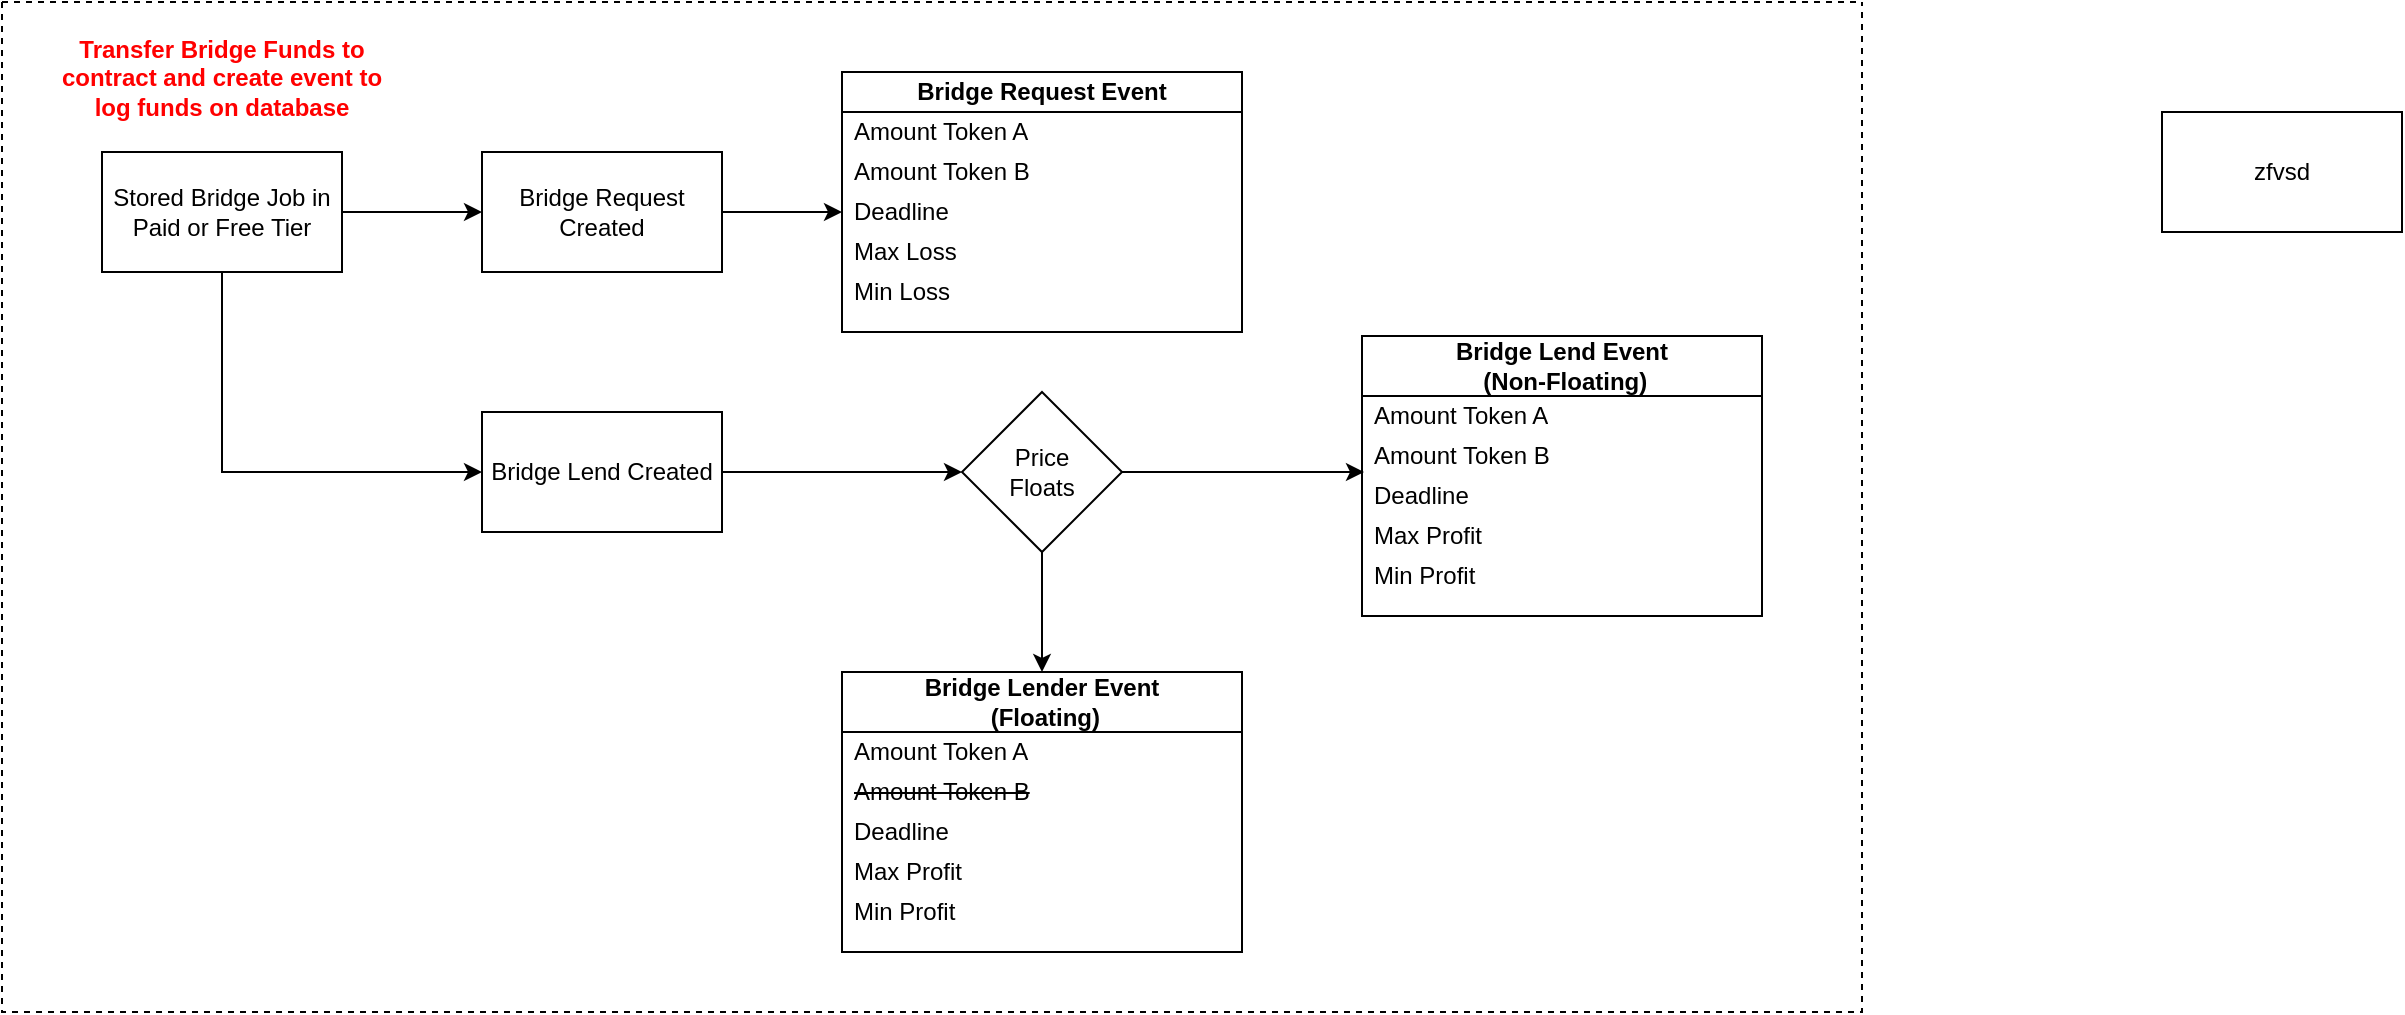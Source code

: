 <mxfile version="20.8.16" type="github">
  <diagram name="Page-1" id="QkQTOyqdhcAUaQ4kZpgD">
    <mxGraphModel dx="2899" dy="1066" grid="1" gridSize="10" guides="1" tooltips="1" connect="1" arrows="1" fold="1" page="1" pageScale="1" pageWidth="850" pageHeight="1100" math="0" shadow="0">
      <root>
        <mxCell id="0" />
        <mxCell id="1" parent="0" />
        <mxCell id="QyYDhKRWqpRVJ_-lQAJw-35" value="" style="swimlane;startSize=0;dashed=1;" vertex="1" parent="1">
          <mxGeometry x="-230" y="5" width="930" height="505" as="geometry" />
        </mxCell>
        <mxCell id="QyYDhKRWqpRVJ_-lQAJw-36" value="&lt;b&gt;Transfer Bridge Funds to contract and create event to log funds on database&lt;/b&gt;" style="text;html=1;align=center;verticalAlign=middle;whiteSpace=wrap;rounded=0;fontColor=#FF0000;" vertex="1" parent="QyYDhKRWqpRVJ_-lQAJw-35">
          <mxGeometry x="20" y="15" width="180" height="45" as="geometry" />
        </mxCell>
        <mxCell id="QyYDhKRWqpRVJ_-lQAJw-27" style="edgeStyle=orthogonalEdgeStyle;rounded=0;orthogonalLoop=1;jettySize=auto;html=1;exitX=1;exitY=0.5;exitDx=0;exitDy=0;" edge="1" parent="1" source="QyYDhKRWqpRVJ_-lQAJw-1" target="QyYDhKRWqpRVJ_-lQAJw-25">
          <mxGeometry relative="1" as="geometry" />
        </mxCell>
        <mxCell id="QyYDhKRWqpRVJ_-lQAJw-28" style="edgeStyle=orthogonalEdgeStyle;rounded=0;orthogonalLoop=1;jettySize=auto;html=1;exitX=0.5;exitY=1;exitDx=0;exitDy=0;entryX=0;entryY=0.5;entryDx=0;entryDy=0;" edge="1" parent="1" source="QyYDhKRWqpRVJ_-lQAJw-1" target="QyYDhKRWqpRVJ_-lQAJw-26">
          <mxGeometry relative="1" as="geometry" />
        </mxCell>
        <mxCell id="QyYDhKRWqpRVJ_-lQAJw-1" value="&lt;div&gt;Stored Bridge Job in Paid or Free Tier&lt;/div&gt;" style="rounded=0;whiteSpace=wrap;html=1;" vertex="1" parent="1">
          <mxGeometry x="-180" y="80" width="120" height="60" as="geometry" />
        </mxCell>
        <mxCell id="QyYDhKRWqpRVJ_-lQAJw-7" value="&lt;div&gt;Bridge Lender Event&lt;br&gt;&lt;/div&gt;&amp;nbsp;(Floating)" style="swimlane;whiteSpace=wrap;html=1;startSize=30;" vertex="1" parent="1">
          <mxGeometry x="190" y="340" width="200" height="140" as="geometry" />
        </mxCell>
        <mxCell id="QyYDhKRWqpRVJ_-lQAJw-10" value="Deadline" style="text;strokeColor=none;fillColor=none;align=left;verticalAlign=middle;spacingLeft=4;spacingRight=4;overflow=hidden;points=[[0,0.5],[1,0.5]];portConstraint=eastwest;rotatable=0;whiteSpace=wrap;html=1;" vertex="1" parent="QyYDhKRWqpRVJ_-lQAJw-7">
          <mxGeometry y="70" width="100" height="20" as="geometry" />
        </mxCell>
        <mxCell id="QyYDhKRWqpRVJ_-lQAJw-11" value="Amount Token A" style="text;strokeColor=none;fillColor=none;align=left;verticalAlign=middle;spacingLeft=4;spacingRight=4;overflow=hidden;points=[[0,0.5],[1,0.5]];portConstraint=eastwest;rotatable=0;whiteSpace=wrap;html=1;" vertex="1" parent="QyYDhKRWqpRVJ_-lQAJw-7">
          <mxGeometry y="30" width="100" height="20" as="geometry" />
        </mxCell>
        <mxCell id="QyYDhKRWqpRVJ_-lQAJw-12" value="Max Profit" style="text;strokeColor=none;fillColor=none;align=left;verticalAlign=middle;spacingLeft=4;spacingRight=4;overflow=hidden;points=[[0,0.5],[1,0.5]];portConstraint=eastwest;rotatable=0;whiteSpace=wrap;html=1;" vertex="1" parent="QyYDhKRWqpRVJ_-lQAJw-7">
          <mxGeometry y="90" width="100" height="20" as="geometry" />
        </mxCell>
        <mxCell id="QyYDhKRWqpRVJ_-lQAJw-13" value="&lt;strike&gt;Amount Token B&lt;/strike&gt;" style="text;strokeColor=none;fillColor=none;align=left;verticalAlign=middle;spacingLeft=4;spacingRight=4;overflow=hidden;points=[[0,0.5],[1,0.5]];portConstraint=eastwest;rotatable=0;whiteSpace=wrap;html=1;" vertex="1" parent="QyYDhKRWqpRVJ_-lQAJw-7">
          <mxGeometry y="50" width="100" height="20" as="geometry" />
        </mxCell>
        <mxCell id="QyYDhKRWqpRVJ_-lQAJw-14" value="Min Profit" style="text;strokeColor=none;fillColor=none;align=left;verticalAlign=middle;spacingLeft=4;spacingRight=4;overflow=hidden;points=[[0,0.5],[1,0.5]];portConstraint=eastwest;rotatable=0;whiteSpace=wrap;html=1;" vertex="1" parent="QyYDhKRWqpRVJ_-lQAJw-7">
          <mxGeometry y="110" width="100" height="20" as="geometry" />
        </mxCell>
        <mxCell id="QyYDhKRWqpRVJ_-lQAJw-8" value="&lt;div&gt;Bridge Request Event&lt;br&gt;&lt;/div&gt;" style="swimlane;whiteSpace=wrap;html=1;startSize=20;" vertex="1" parent="1">
          <mxGeometry x="190" y="40" width="200" height="130" as="geometry" />
        </mxCell>
        <mxCell id="QyYDhKRWqpRVJ_-lQAJw-20" value="Deadline" style="text;strokeColor=none;fillColor=none;align=left;verticalAlign=middle;spacingLeft=4;spacingRight=4;overflow=hidden;points=[[0,0.5],[1,0.5]];portConstraint=eastwest;rotatable=0;whiteSpace=wrap;html=1;" vertex="1" parent="QyYDhKRWqpRVJ_-lQAJw-8">
          <mxGeometry y="60" width="100" height="20" as="geometry" />
        </mxCell>
        <mxCell id="QyYDhKRWqpRVJ_-lQAJw-21" value="Amount Token A" style="text;strokeColor=none;fillColor=none;align=left;verticalAlign=middle;spacingLeft=4;spacingRight=4;overflow=hidden;points=[[0,0.5],[1,0.5]];portConstraint=eastwest;rotatable=0;whiteSpace=wrap;html=1;" vertex="1" parent="QyYDhKRWqpRVJ_-lQAJw-8">
          <mxGeometry y="20" width="100" height="20" as="geometry" />
        </mxCell>
        <mxCell id="QyYDhKRWqpRVJ_-lQAJw-22" value="Max Loss" style="text;strokeColor=none;fillColor=none;align=left;verticalAlign=middle;spacingLeft=4;spacingRight=4;overflow=hidden;points=[[0,0.5],[1,0.5]];portConstraint=eastwest;rotatable=0;whiteSpace=wrap;html=1;" vertex="1" parent="QyYDhKRWqpRVJ_-lQAJw-8">
          <mxGeometry y="80" width="100" height="20" as="geometry" />
        </mxCell>
        <mxCell id="QyYDhKRWqpRVJ_-lQAJw-23" value="Amount Token B" style="text;strokeColor=none;fillColor=none;align=left;verticalAlign=middle;spacingLeft=4;spacingRight=4;overflow=hidden;points=[[0,0.5],[1,0.5]];portConstraint=eastwest;rotatable=0;whiteSpace=wrap;html=1;" vertex="1" parent="QyYDhKRWqpRVJ_-lQAJw-8">
          <mxGeometry y="40" width="100" height="20" as="geometry" />
        </mxCell>
        <mxCell id="QyYDhKRWqpRVJ_-lQAJw-24" value="&lt;div&gt;Min Loss&lt;/div&gt;" style="text;strokeColor=none;fillColor=none;align=left;verticalAlign=middle;spacingLeft=4;spacingRight=4;overflow=hidden;points=[[0,0.5],[1,0.5]];portConstraint=eastwest;rotatable=0;whiteSpace=wrap;html=1;" vertex="1" parent="QyYDhKRWqpRVJ_-lQAJw-8">
          <mxGeometry y="100" width="100" height="20" as="geometry" />
        </mxCell>
        <mxCell id="QyYDhKRWqpRVJ_-lQAJw-9" value="&lt;div&gt;Bridge Lend Event&lt;br&gt;&lt;/div&gt;&amp;nbsp;(Non-Floating)" style="swimlane;whiteSpace=wrap;html=1;startSize=30;" vertex="1" parent="1">
          <mxGeometry x="450" y="172" width="200" height="140" as="geometry" />
        </mxCell>
        <mxCell id="QyYDhKRWqpRVJ_-lQAJw-15" value="Deadline" style="text;strokeColor=none;fillColor=none;align=left;verticalAlign=middle;spacingLeft=4;spacingRight=4;overflow=hidden;points=[[0,0.5],[1,0.5]];portConstraint=eastwest;rotatable=0;whiteSpace=wrap;html=1;" vertex="1" parent="QyYDhKRWqpRVJ_-lQAJw-9">
          <mxGeometry y="70" width="100" height="20" as="geometry" />
        </mxCell>
        <mxCell id="QyYDhKRWqpRVJ_-lQAJw-16" value="Amount Token A" style="text;strokeColor=none;fillColor=none;align=left;verticalAlign=middle;spacingLeft=4;spacingRight=4;overflow=hidden;points=[[0,0.5],[1,0.5]];portConstraint=eastwest;rotatable=0;whiteSpace=wrap;html=1;" vertex="1" parent="QyYDhKRWqpRVJ_-lQAJw-9">
          <mxGeometry y="30" width="100" height="20" as="geometry" />
        </mxCell>
        <mxCell id="QyYDhKRWqpRVJ_-lQAJw-17" value="Max Profit" style="text;strokeColor=none;fillColor=none;align=left;verticalAlign=middle;spacingLeft=4;spacingRight=4;overflow=hidden;points=[[0,0.5],[1,0.5]];portConstraint=eastwest;rotatable=0;whiteSpace=wrap;html=1;" vertex="1" parent="QyYDhKRWqpRVJ_-lQAJw-9">
          <mxGeometry y="90" width="100" height="20" as="geometry" />
        </mxCell>
        <mxCell id="QyYDhKRWqpRVJ_-lQAJw-18" value="Amount Token B" style="text;strokeColor=none;fillColor=none;align=left;verticalAlign=middle;spacingLeft=4;spacingRight=4;overflow=hidden;points=[[0,0.5],[1,0.5]];portConstraint=eastwest;rotatable=0;whiteSpace=wrap;html=1;" vertex="1" parent="QyYDhKRWqpRVJ_-lQAJw-9">
          <mxGeometry y="50" width="100" height="20" as="geometry" />
        </mxCell>
        <mxCell id="QyYDhKRWqpRVJ_-lQAJw-19" value="Min Profit" style="text;strokeColor=none;fillColor=none;align=left;verticalAlign=middle;spacingLeft=4;spacingRight=4;overflow=hidden;points=[[0,0.5],[1,0.5]];portConstraint=eastwest;rotatable=0;whiteSpace=wrap;html=1;" vertex="1" parent="QyYDhKRWqpRVJ_-lQAJw-9">
          <mxGeometry y="110" width="100" height="20" as="geometry" />
        </mxCell>
        <mxCell id="QyYDhKRWqpRVJ_-lQAJw-31" style="edgeStyle=orthogonalEdgeStyle;rounded=0;orthogonalLoop=1;jettySize=auto;html=1;exitX=1;exitY=0.5;exitDx=0;exitDy=0;entryX=0;entryY=0.5;entryDx=0;entryDy=0;" edge="1" parent="1" source="QyYDhKRWqpRVJ_-lQAJw-25" target="QyYDhKRWqpRVJ_-lQAJw-20">
          <mxGeometry relative="1" as="geometry" />
        </mxCell>
        <mxCell id="QyYDhKRWqpRVJ_-lQAJw-25" value="Bridge Request Created" style="rounded=0;whiteSpace=wrap;html=1;" vertex="1" parent="1">
          <mxGeometry x="10" y="80" width="120" height="60" as="geometry" />
        </mxCell>
        <mxCell id="QyYDhKRWqpRVJ_-lQAJw-34" style="edgeStyle=orthogonalEdgeStyle;rounded=0;orthogonalLoop=1;jettySize=auto;html=1;exitX=1;exitY=0.5;exitDx=0;exitDy=0;entryX=0;entryY=0.5;entryDx=0;entryDy=0;" edge="1" parent="1" source="QyYDhKRWqpRVJ_-lQAJw-26" target="QyYDhKRWqpRVJ_-lQAJw-29">
          <mxGeometry relative="1" as="geometry" />
        </mxCell>
        <mxCell id="QyYDhKRWqpRVJ_-lQAJw-26" value="Bridge Lend Created" style="rounded=0;whiteSpace=wrap;html=1;" vertex="1" parent="1">
          <mxGeometry x="10" y="210" width="120" height="60" as="geometry" />
        </mxCell>
        <mxCell id="QyYDhKRWqpRVJ_-lQAJw-32" style="edgeStyle=orthogonalEdgeStyle;rounded=0;orthogonalLoop=1;jettySize=auto;html=1;exitX=1;exitY=0.5;exitDx=0;exitDy=0;entryX=0.01;entryY=0.9;entryDx=0;entryDy=0;entryPerimeter=0;jumpStyle=none;metaEdit=1;" edge="1" parent="1" source="QyYDhKRWqpRVJ_-lQAJw-29" target="QyYDhKRWqpRVJ_-lQAJw-18">
          <mxGeometry relative="1" as="geometry" />
        </mxCell>
        <mxCell id="QyYDhKRWqpRVJ_-lQAJw-33" style="edgeStyle=orthogonalEdgeStyle;rounded=0;orthogonalLoop=1;jettySize=auto;html=1;exitX=0.5;exitY=1;exitDx=0;exitDy=0;" edge="1" parent="1" source="QyYDhKRWqpRVJ_-lQAJw-29" target="QyYDhKRWqpRVJ_-lQAJw-7">
          <mxGeometry relative="1" as="geometry" />
        </mxCell>
        <mxCell id="QyYDhKRWqpRVJ_-lQAJw-29" value="&lt;div&gt;Price&lt;/div&gt;&lt;div&gt;Floats&lt;/div&gt;" style="rhombus;whiteSpace=wrap;html=1;" vertex="1" parent="1">
          <mxGeometry x="250" y="200" width="80" height="80" as="geometry" />
        </mxCell>
        <mxCell id="QyYDhKRWqpRVJ_-lQAJw-37" value="&lt;font color=&quot;#000000&quot;&gt;zfvsd&lt;/font&gt;" style="rounded=0;whiteSpace=wrap;html=1;strokeColor=default;fontColor=#FF0000;" vertex="1" parent="1">
          <mxGeometry x="850" y="60" width="120" height="60" as="geometry" />
        </mxCell>
      </root>
    </mxGraphModel>
  </diagram>
</mxfile>
